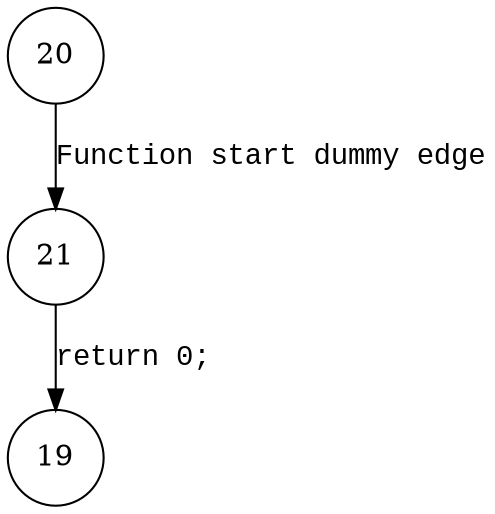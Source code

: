 digraph SAFE_ACCEPT {
20 [shape="circle"]
21 [shape="circle"]
19 [shape="circle"]
20 -> 21 [label="Function start dummy edge" fontname="Courier New"]
21 -> 19 [label="return 0;" fontname="Courier New"]
}